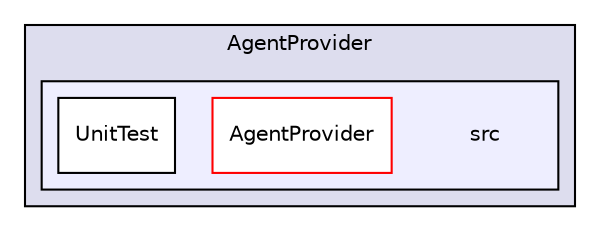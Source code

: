 digraph "D:/Work/Programmieren/Java/D-MARLA/Implementation/MARLA-Client/AgentProvider/src" {
  compound=true
  node [ fontsize="10", fontname="Helvetica"];
  edge [ labelfontsize="10", labelfontname="Helvetica"];
  subgraph clusterdir_755c91e1ee74c4a73d3af7c677eed549 {
    graph [ bgcolor="#ddddee", pencolor="black", label="AgentProvider" fontname="Helvetica", fontsize="10", URL="dir_755c91e1ee74c4a73d3af7c677eed549.html"]
  subgraph clusterdir_97d0a428cb47072092c6fe85dc1edcee {
    graph [ bgcolor="#eeeeff", pencolor="black", label="" URL="dir_97d0a428cb47072092c6fe85dc1edcee.html"];
    dir_97d0a428cb47072092c6fe85dc1edcee [shape=plaintext label="src"];
    dir_657d8a69760e209deb82f7601d90e740 [shape=box label="AgentProvider" color="red" fillcolor="white" style="filled" URL="dir_657d8a69760e209deb82f7601d90e740.html"];
    dir_6fffe3b56862fa6a3e716faf6542e185 [shape=box label="UnitTest" color="black" fillcolor="white" style="filled" URL="dir_6fffe3b56862fa6a3e716faf6542e185.html"];
  }
  }
}
